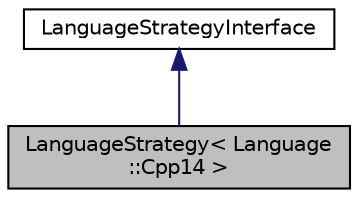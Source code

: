 digraph "LanguageStrategy&lt; Language::Cpp14 &gt;"
{
 // LATEX_PDF_SIZE
  edge [fontname="Helvetica",fontsize="10",labelfontname="Helvetica",labelfontsize="10"];
  node [fontname="Helvetica",fontsize="10",shape=record];
  Node2 [label="LanguageStrategy\< Language\l::Cpp14 \>",height=0.2,width=0.4,color="black", fillcolor="grey75", style="filled", fontcolor="black",tooltip=" "];
  Node3 -> Node2 [dir="back",color="midnightblue",fontsize="10",style="solid",fontname="Helvetica"];
  Node3 [label="LanguageStrategyInterface",height=0.2,width=0.4,color="black", fillcolor="white", style="filled",URL="$class_language_strategy_interface.html",tooltip=" "];
}
